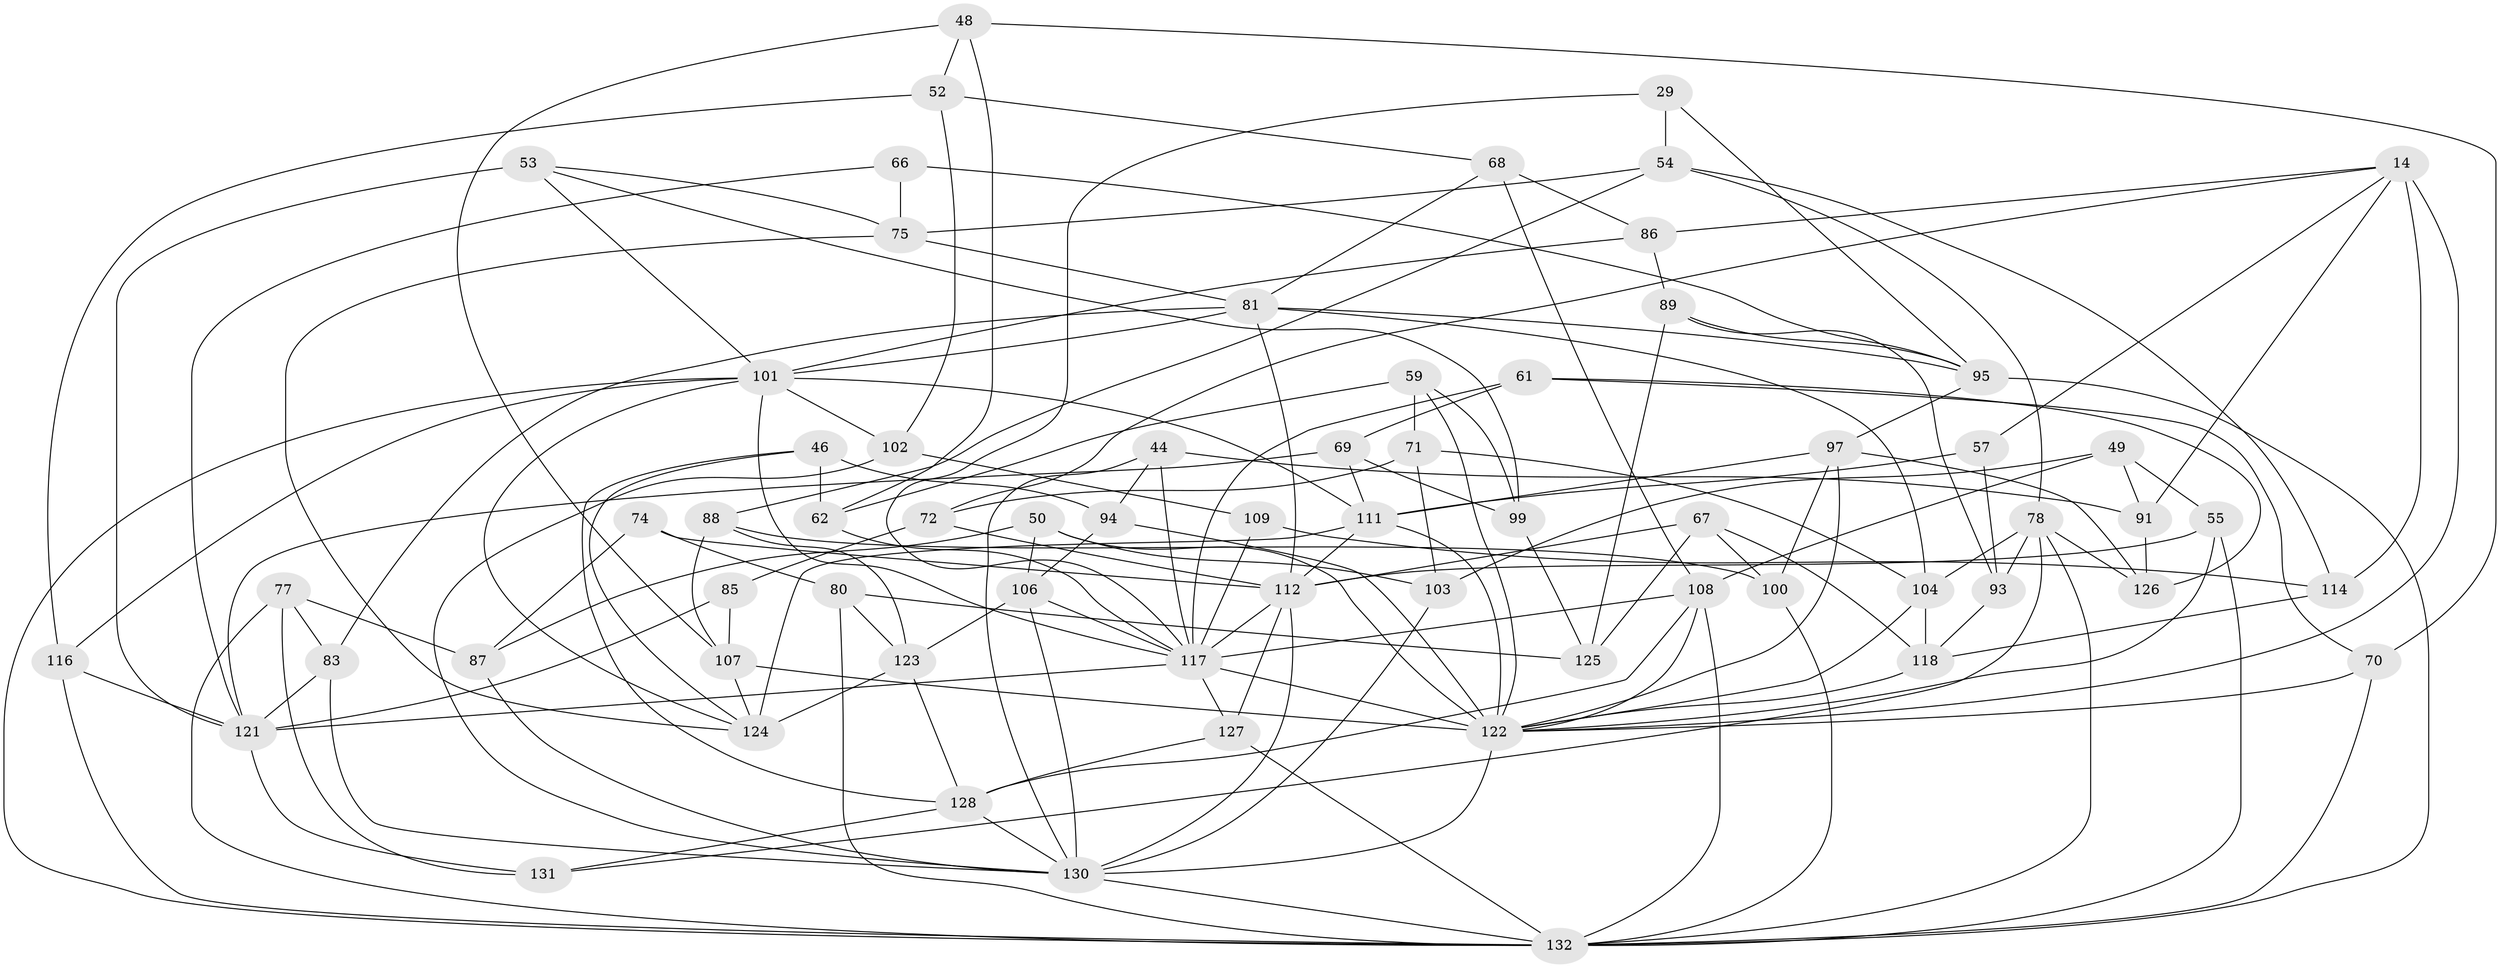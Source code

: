 // original degree distribution, {4: 1.0}
// Generated by graph-tools (version 1.1) at 2025/57/03/09/25 04:57:10]
// undirected, 66 vertices, 165 edges
graph export_dot {
graph [start="1"]
  node [color=gray90,style=filled];
  14 [super="+11"];
  29;
  44;
  46;
  48;
  49;
  50;
  52;
  53;
  54 [super="+15"];
  55;
  57;
  59;
  61;
  62;
  66;
  67;
  68;
  69;
  70;
  71;
  72;
  74;
  75 [super="+21"];
  77;
  78 [super="+64"];
  80;
  81 [super="+18+65"];
  83;
  85;
  86;
  87;
  88;
  89;
  91;
  93;
  94;
  95 [super="+73"];
  97 [super="+35"];
  99;
  100;
  101 [super="+42+58"];
  102;
  103;
  104 [super="+63"];
  106 [super="+4"];
  107 [super="+47"];
  108 [super="+10+17"];
  109;
  111 [super="+45"];
  112 [super="+7+43+92"];
  114 [super="+60"];
  116;
  117 [super="+113+105"];
  118 [super="+33"];
  121 [super="+119+115"];
  122 [super="+56+30+51+96"];
  123 [super="+84"];
  124 [super="+13+120"];
  125;
  126;
  127 [super="+110"];
  128 [super="+20+28"];
  130 [super="+24+90"];
  131;
  132 [super="+9+76+36+129+98"];
  14 -- 86;
  14 -- 114 [weight=2];
  14 -- 72;
  14 -- 57;
  14 -- 91;
  14 -- 122 [weight=2];
  29 -- 54 [weight=2];
  29 -- 117;
  29 -- 95;
  44 -- 91;
  44 -- 94;
  44 -- 130;
  44 -- 117;
  46 -- 94;
  46 -- 62;
  46 -- 128;
  46 -- 124;
  48 -- 52;
  48 -- 107;
  48 -- 62;
  48 -- 70;
  49 -- 91;
  49 -- 103;
  49 -- 55;
  49 -- 108;
  50 -- 103;
  50 -- 87;
  50 -- 106;
  50 -- 122;
  52 -- 68;
  52 -- 116;
  52 -- 102;
  53 -- 75;
  53 -- 99;
  53 -- 101;
  53 -- 121;
  54 -- 75;
  54 -- 88;
  54 -- 78;
  54 -- 114;
  55 -- 132;
  55 -- 122;
  55 -- 112;
  57 -- 93;
  57 -- 111 [weight=2];
  59 -- 71;
  59 -- 99;
  59 -- 62;
  59 -- 122;
  61 -- 70;
  61 -- 69;
  61 -- 126;
  61 -- 117;
  62 -- 117;
  66 -- 95;
  66 -- 121;
  66 -- 75 [weight=2];
  67 -- 100;
  67 -- 118;
  67 -- 125;
  67 -- 112;
  68 -- 86;
  68 -- 108;
  68 -- 81;
  69 -- 99;
  69 -- 111;
  69 -- 121;
  70 -- 132;
  70 -- 122;
  71 -- 103;
  71 -- 72;
  71 -- 104;
  72 -- 85;
  72 -- 112;
  74 -- 87;
  74 -- 80;
  74 -- 112 [weight=2];
  75 -- 124;
  75 -- 81;
  77 -- 87;
  77 -- 83;
  77 -- 131;
  77 -- 132;
  78 -- 126;
  78 -- 132 [weight=2];
  78 -- 131;
  78 -- 104 [weight=2];
  78 -- 93;
  80 -- 125;
  80 -- 123;
  80 -- 132;
  81 -- 112 [weight=2];
  81 -- 83;
  81 -- 104;
  81 -- 95;
  81 -- 101;
  83 -- 130;
  83 -- 121;
  85 -- 107 [weight=2];
  85 -- 121;
  86 -- 89;
  86 -- 101;
  87 -- 130;
  88 -- 100;
  88 -- 107;
  88 -- 123;
  89 -- 125;
  89 -- 93;
  89 -- 95;
  91 -- 126;
  93 -- 118;
  94 -- 106;
  94 -- 122;
  95 -- 132 [weight=2];
  95 -- 97 [weight=2];
  97 -- 100;
  97 -- 111;
  97 -- 122;
  97 -- 126;
  99 -- 125;
  100 -- 132;
  101 -- 116;
  101 -- 117 [weight=2];
  101 -- 132;
  101 -- 102;
  101 -- 124;
  101 -- 111;
  102 -- 130;
  102 -- 109;
  103 -- 130;
  104 -- 118;
  104 -- 122;
  106 -- 123 [weight=2];
  106 -- 130;
  106 -- 117;
  107 -- 122;
  107 -- 124;
  108 -- 128 [weight=2];
  108 -- 132 [weight=2];
  108 -- 122;
  108 -- 117;
  109 -- 114 [weight=2];
  109 -- 117;
  111 -- 122 [weight=3];
  111 -- 112;
  111 -- 124 [weight=3];
  112 -- 127;
  112 -- 130;
  112 -- 117 [weight=2];
  114 -- 118;
  116 -- 132;
  116 -- 121;
  117 -- 122 [weight=5];
  117 -- 121 [weight=3];
  117 -- 127;
  118 -- 122 [weight=2];
  121 -- 131;
  122 -- 130;
  123 -- 128;
  123 -- 124;
  127 -- 132 [weight=3];
  127 -- 128;
  128 -- 130 [weight=2];
  128 -- 131;
  130 -- 132 [weight=2];
}
